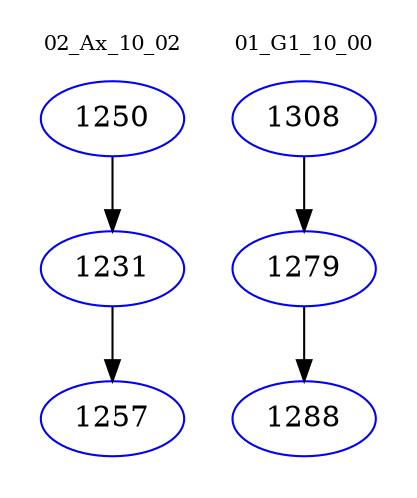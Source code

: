 digraph{
subgraph cluster_0 {
color = white
label = "02_Ax_10_02";
fontsize=10;
T0_1250 [label="1250", color="blue"]
T0_1250 -> T0_1231 [color="black"]
T0_1231 [label="1231", color="blue"]
T0_1231 -> T0_1257 [color="black"]
T0_1257 [label="1257", color="blue"]
}
subgraph cluster_1 {
color = white
label = "01_G1_10_00";
fontsize=10;
T1_1308 [label="1308", color="blue"]
T1_1308 -> T1_1279 [color="black"]
T1_1279 [label="1279", color="blue"]
T1_1279 -> T1_1288 [color="black"]
T1_1288 [label="1288", color="blue"]
}
}
